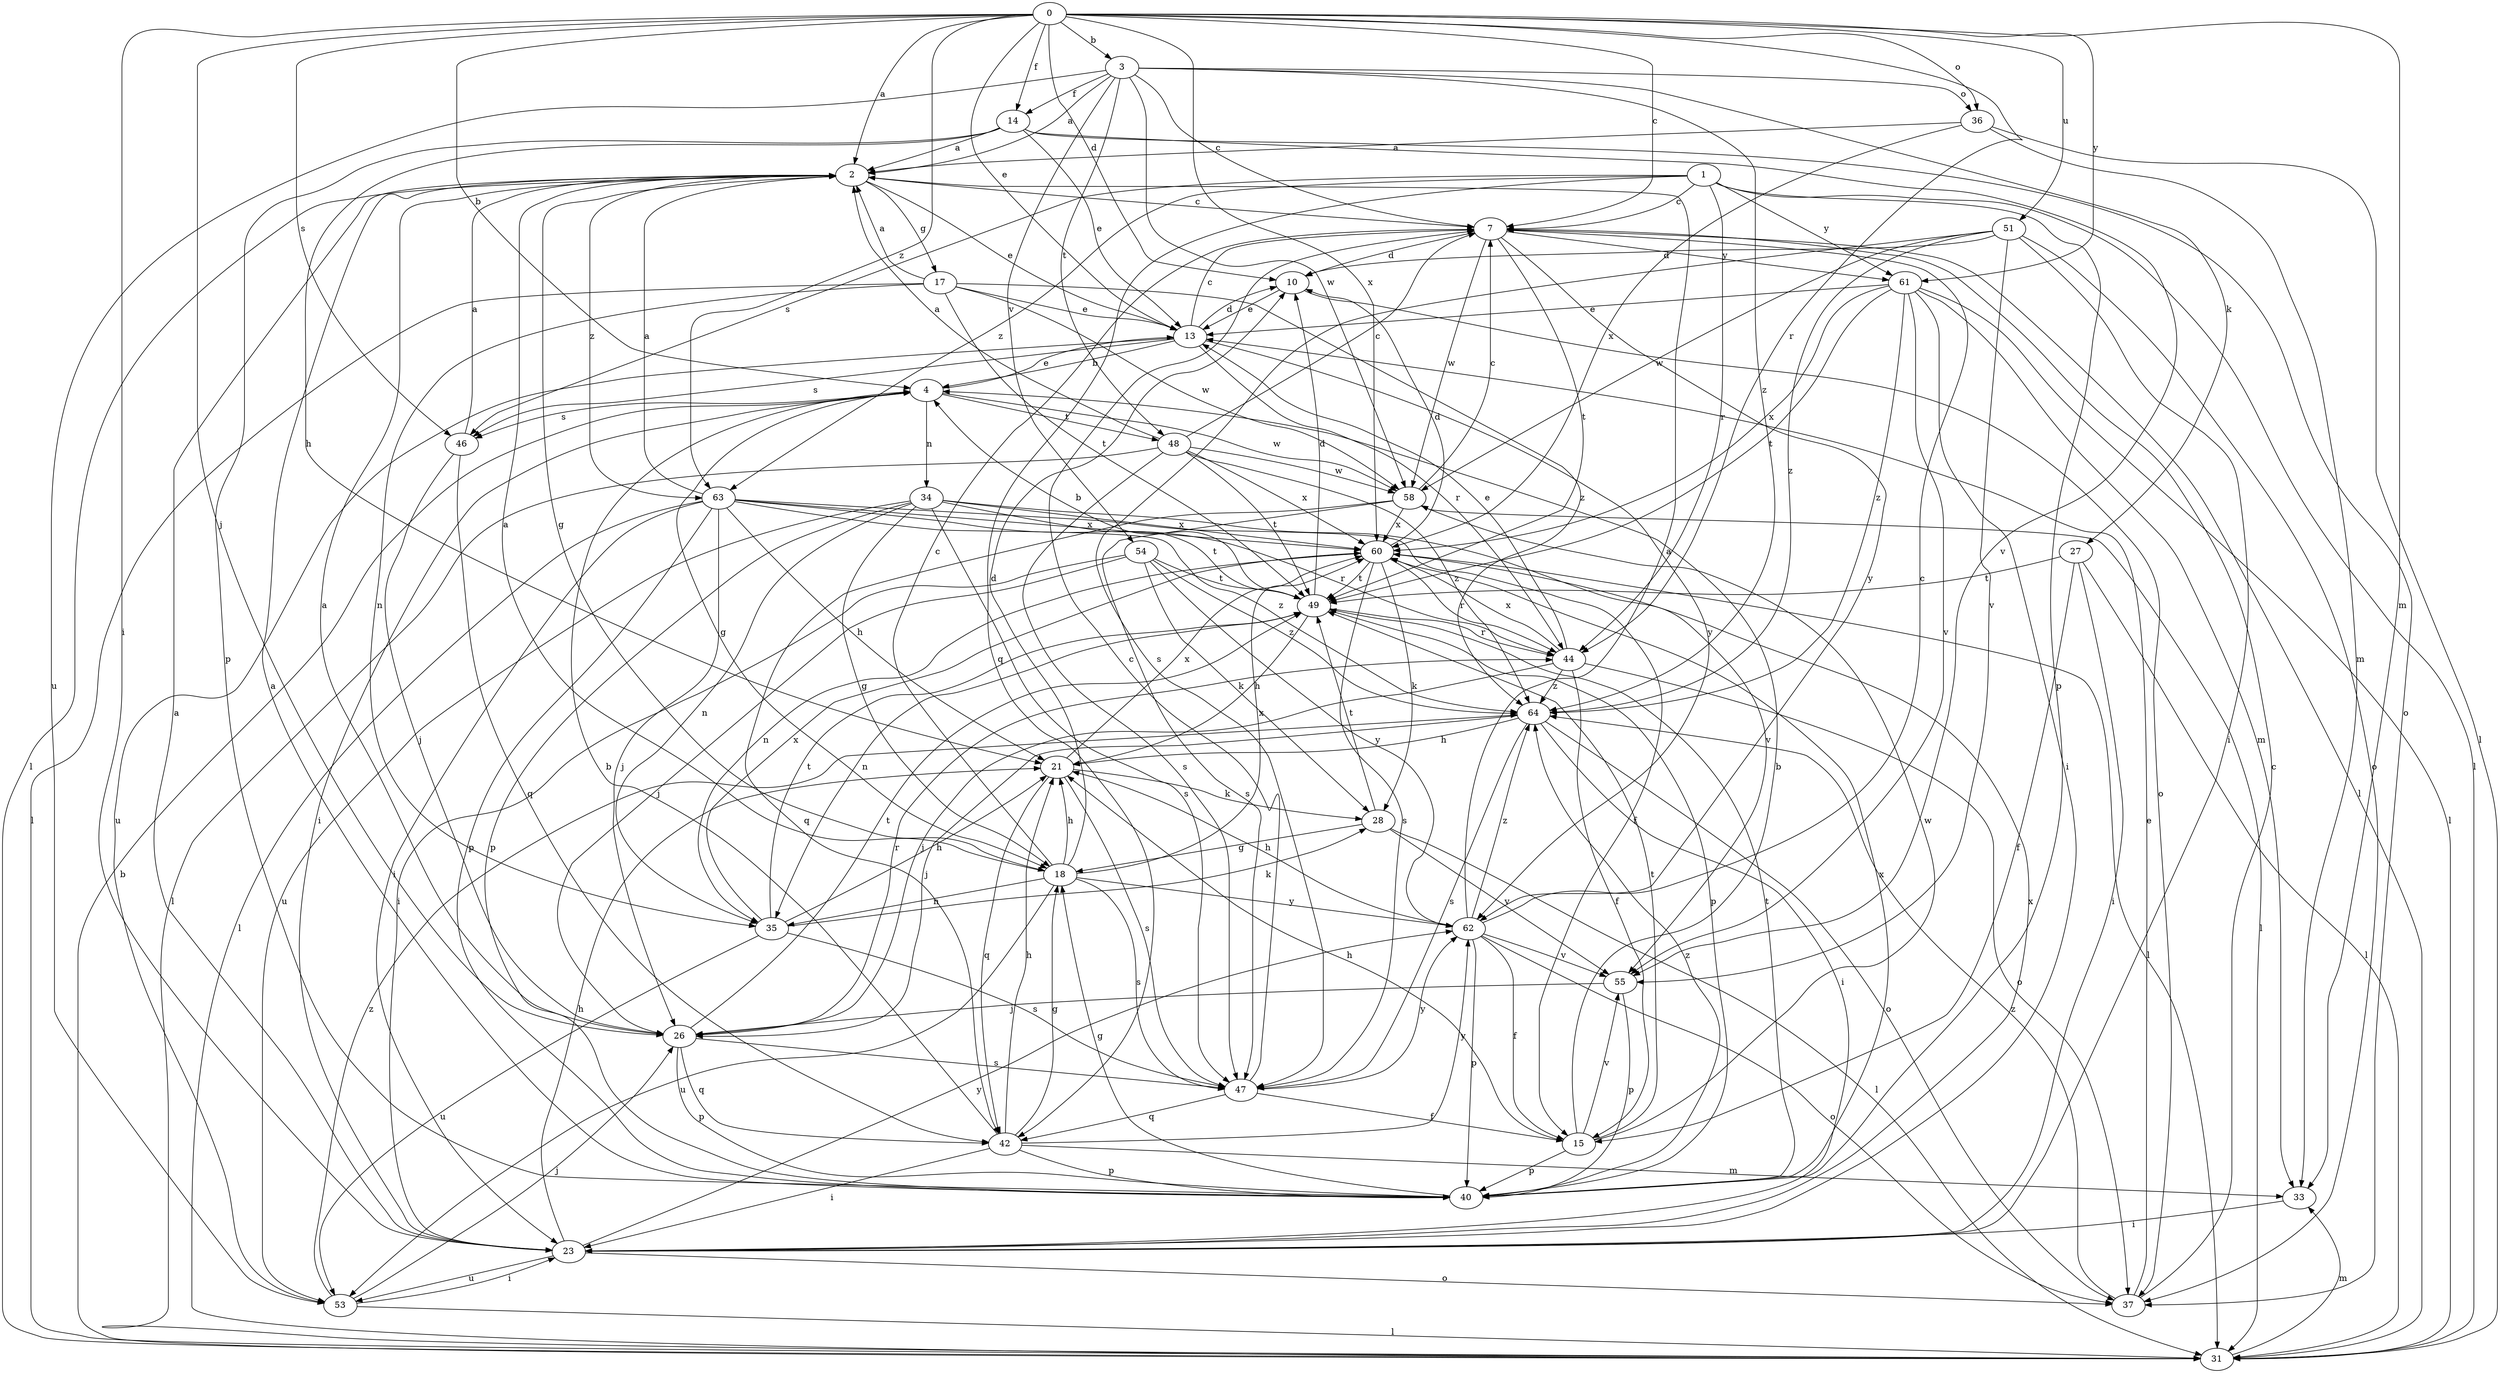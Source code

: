 strict digraph  {
0;
1;
2;
3;
4;
7;
10;
13;
14;
15;
17;
18;
21;
23;
26;
27;
28;
31;
33;
34;
35;
36;
37;
40;
42;
44;
46;
47;
48;
49;
51;
53;
54;
55;
58;
60;
61;
62;
63;
64;
0 -> 2  [label=a];
0 -> 3  [label=b];
0 -> 4  [label=b];
0 -> 7  [label=c];
0 -> 10  [label=d];
0 -> 13  [label=e];
0 -> 14  [label=f];
0 -> 23  [label=i];
0 -> 26  [label=j];
0 -> 33  [label=m];
0 -> 36  [label=o];
0 -> 44  [label=r];
0 -> 46  [label=s];
0 -> 51  [label=u];
0 -> 60  [label=x];
0 -> 61  [label=y];
0 -> 63  [label=z];
1 -> 7  [label=c];
1 -> 31  [label=l];
1 -> 40  [label=p];
1 -> 42  [label=q];
1 -> 44  [label=r];
1 -> 46  [label=s];
1 -> 61  [label=y];
1 -> 63  [label=z];
2 -> 7  [label=c];
2 -> 13  [label=e];
2 -> 17  [label=g];
2 -> 18  [label=g];
2 -> 31  [label=l];
2 -> 63  [label=z];
3 -> 2  [label=a];
3 -> 7  [label=c];
3 -> 14  [label=f];
3 -> 27  [label=k];
3 -> 36  [label=o];
3 -> 48  [label=t];
3 -> 53  [label=u];
3 -> 54  [label=v];
3 -> 58  [label=w];
3 -> 64  [label=z];
4 -> 13  [label=e];
4 -> 18  [label=g];
4 -> 23  [label=i];
4 -> 34  [label=n];
4 -> 46  [label=s];
4 -> 48  [label=t];
4 -> 58  [label=w];
7 -> 10  [label=d];
7 -> 31  [label=l];
7 -> 49  [label=t];
7 -> 58  [label=w];
7 -> 61  [label=y];
7 -> 62  [label=y];
10 -> 13  [label=e];
10 -> 37  [label=o];
13 -> 4  [label=b];
13 -> 7  [label=c];
13 -> 10  [label=d];
13 -> 44  [label=r];
13 -> 46  [label=s];
13 -> 53  [label=u];
13 -> 62  [label=y];
14 -> 2  [label=a];
14 -> 13  [label=e];
14 -> 21  [label=h];
14 -> 37  [label=o];
14 -> 40  [label=p];
14 -> 55  [label=v];
15 -> 4  [label=b];
15 -> 21  [label=h];
15 -> 40  [label=p];
15 -> 49  [label=t];
15 -> 55  [label=v];
15 -> 58  [label=w];
17 -> 2  [label=a];
17 -> 13  [label=e];
17 -> 31  [label=l];
17 -> 35  [label=n];
17 -> 49  [label=t];
17 -> 58  [label=w];
17 -> 64  [label=z];
18 -> 2  [label=a];
18 -> 7  [label=c];
18 -> 10  [label=d];
18 -> 21  [label=h];
18 -> 35  [label=n];
18 -> 47  [label=s];
18 -> 53  [label=u];
18 -> 60  [label=x];
18 -> 62  [label=y];
21 -> 28  [label=k];
21 -> 42  [label=q];
21 -> 47  [label=s];
21 -> 60  [label=x];
23 -> 2  [label=a];
23 -> 21  [label=h];
23 -> 37  [label=o];
23 -> 53  [label=u];
23 -> 60  [label=x];
23 -> 62  [label=y];
26 -> 2  [label=a];
26 -> 40  [label=p];
26 -> 42  [label=q];
26 -> 44  [label=r];
26 -> 47  [label=s];
26 -> 49  [label=t];
27 -> 15  [label=f];
27 -> 23  [label=i];
27 -> 31  [label=l];
27 -> 49  [label=t];
28 -> 18  [label=g];
28 -> 31  [label=l];
28 -> 49  [label=t];
28 -> 55  [label=v];
31 -> 4  [label=b];
31 -> 33  [label=m];
33 -> 23  [label=i];
34 -> 18  [label=g];
34 -> 35  [label=n];
34 -> 40  [label=p];
34 -> 47  [label=s];
34 -> 49  [label=t];
34 -> 53  [label=u];
34 -> 55  [label=v];
34 -> 60  [label=x];
35 -> 21  [label=h];
35 -> 28  [label=k];
35 -> 47  [label=s];
35 -> 49  [label=t];
35 -> 53  [label=u];
35 -> 60  [label=x];
36 -> 2  [label=a];
36 -> 31  [label=l];
36 -> 33  [label=m];
36 -> 60  [label=x];
37 -> 7  [label=c];
37 -> 13  [label=e];
37 -> 64  [label=z];
40 -> 2  [label=a];
40 -> 18  [label=g];
40 -> 49  [label=t];
40 -> 60  [label=x];
40 -> 64  [label=z];
42 -> 4  [label=b];
42 -> 18  [label=g];
42 -> 21  [label=h];
42 -> 23  [label=i];
42 -> 33  [label=m];
42 -> 40  [label=p];
42 -> 62  [label=y];
44 -> 13  [label=e];
44 -> 15  [label=f];
44 -> 26  [label=j];
44 -> 37  [label=o];
44 -> 60  [label=x];
44 -> 64  [label=z];
46 -> 2  [label=a];
46 -> 26  [label=j];
46 -> 42  [label=q];
47 -> 7  [label=c];
47 -> 15  [label=f];
47 -> 42  [label=q];
47 -> 62  [label=y];
48 -> 2  [label=a];
48 -> 7  [label=c];
48 -> 31  [label=l];
48 -> 47  [label=s];
48 -> 49  [label=t];
48 -> 58  [label=w];
48 -> 60  [label=x];
48 -> 64  [label=z];
49 -> 4  [label=b];
49 -> 10  [label=d];
49 -> 21  [label=h];
49 -> 35  [label=n];
49 -> 40  [label=p];
49 -> 44  [label=r];
51 -> 10  [label=d];
51 -> 23  [label=i];
51 -> 37  [label=o];
51 -> 47  [label=s];
51 -> 55  [label=v];
51 -> 58  [label=w];
51 -> 64  [label=z];
53 -> 23  [label=i];
53 -> 26  [label=j];
53 -> 31  [label=l];
53 -> 64  [label=z];
54 -> 23  [label=i];
54 -> 26  [label=j];
54 -> 28  [label=k];
54 -> 49  [label=t];
54 -> 62  [label=y];
54 -> 64  [label=z];
55 -> 26  [label=j];
55 -> 40  [label=p];
58 -> 7  [label=c];
58 -> 31  [label=l];
58 -> 42  [label=q];
58 -> 47  [label=s];
58 -> 60  [label=x];
60 -> 10  [label=d];
60 -> 28  [label=k];
60 -> 31  [label=l];
60 -> 35  [label=n];
60 -> 44  [label=r];
60 -> 47  [label=s];
60 -> 49  [label=t];
61 -> 13  [label=e];
61 -> 23  [label=i];
61 -> 31  [label=l];
61 -> 33  [label=m];
61 -> 49  [label=t];
61 -> 55  [label=v];
61 -> 60  [label=x];
61 -> 64  [label=z];
62 -> 2  [label=a];
62 -> 7  [label=c];
62 -> 15  [label=f];
62 -> 21  [label=h];
62 -> 37  [label=o];
62 -> 40  [label=p];
62 -> 55  [label=v];
62 -> 64  [label=z];
63 -> 2  [label=a];
63 -> 15  [label=f];
63 -> 21  [label=h];
63 -> 23  [label=i];
63 -> 26  [label=j];
63 -> 31  [label=l];
63 -> 40  [label=p];
63 -> 44  [label=r];
63 -> 60  [label=x];
63 -> 64  [label=z];
64 -> 21  [label=h];
64 -> 23  [label=i];
64 -> 26  [label=j];
64 -> 37  [label=o];
64 -> 47  [label=s];
}
